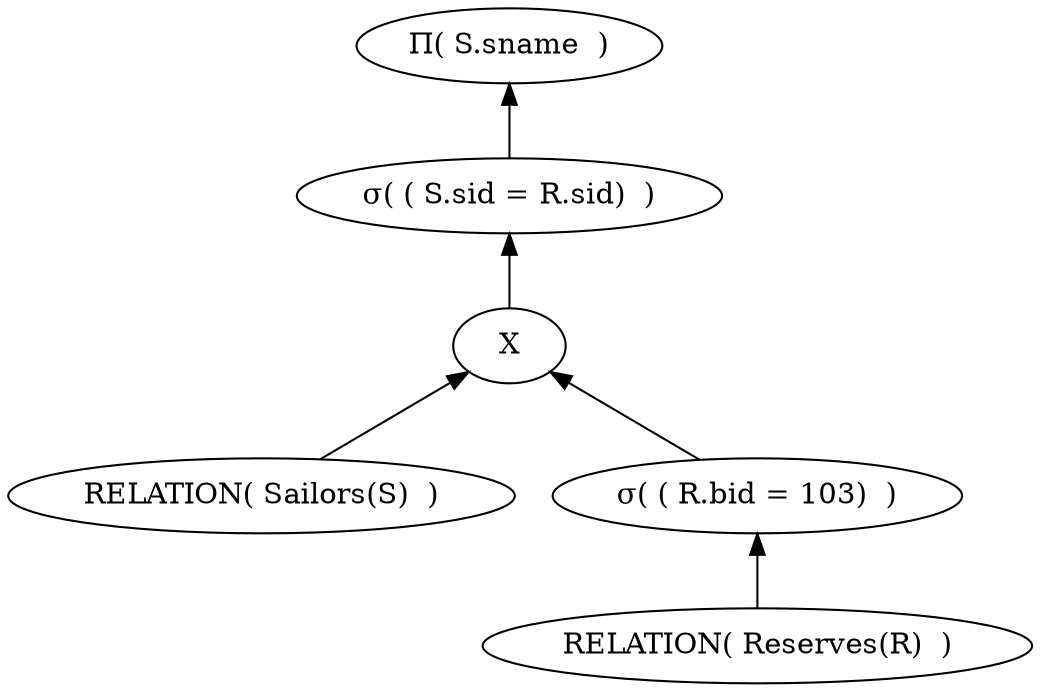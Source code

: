 digraph G {
edge [dir=back]
node1[ label = "&#928;( S.sname  )"]
node2[ label = "&#963;( ( S.sid = R.sid)  )" ]
node1->node2
node3[ label = "X"]
node2->node3
node4[ label = "RELATION( Sailors(S)  )" ]
node3->node4
node5[ label = "&#963;( ( R.bid = 103)  )" ]
node3->node5
node6[ label = "RELATION( Reserves(R)  )" ]
node5->node6
}

